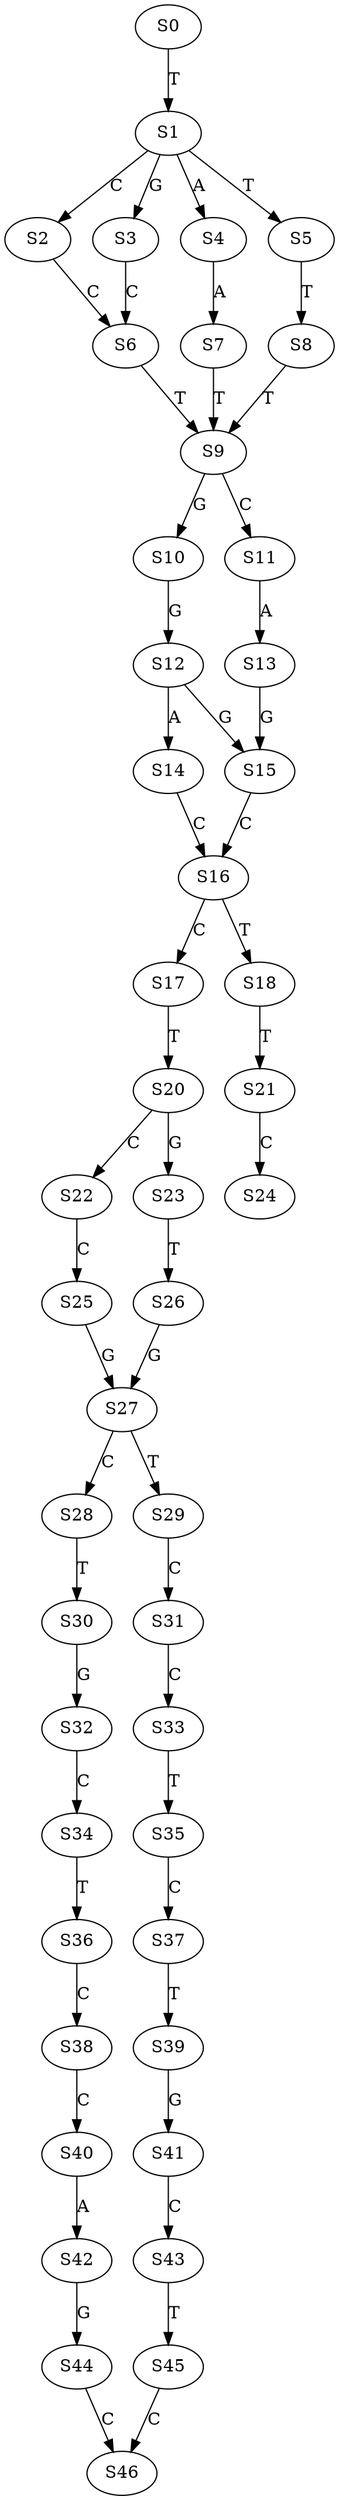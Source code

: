strict digraph  {
	S0 -> S1 [ label = T ];
	S1 -> S2 [ label = C ];
	S1 -> S3 [ label = G ];
	S1 -> S4 [ label = A ];
	S1 -> S5 [ label = T ];
	S2 -> S6 [ label = C ];
	S3 -> S6 [ label = C ];
	S4 -> S7 [ label = A ];
	S5 -> S8 [ label = T ];
	S6 -> S9 [ label = T ];
	S7 -> S9 [ label = T ];
	S8 -> S9 [ label = T ];
	S9 -> S10 [ label = G ];
	S9 -> S11 [ label = C ];
	S10 -> S12 [ label = G ];
	S11 -> S13 [ label = A ];
	S12 -> S14 [ label = A ];
	S12 -> S15 [ label = G ];
	S13 -> S15 [ label = G ];
	S14 -> S16 [ label = C ];
	S15 -> S16 [ label = C ];
	S16 -> S17 [ label = C ];
	S16 -> S18 [ label = T ];
	S17 -> S20 [ label = T ];
	S18 -> S21 [ label = T ];
	S20 -> S22 [ label = C ];
	S20 -> S23 [ label = G ];
	S21 -> S24 [ label = C ];
	S22 -> S25 [ label = C ];
	S23 -> S26 [ label = T ];
	S25 -> S27 [ label = G ];
	S26 -> S27 [ label = G ];
	S27 -> S28 [ label = C ];
	S27 -> S29 [ label = T ];
	S28 -> S30 [ label = T ];
	S29 -> S31 [ label = C ];
	S30 -> S32 [ label = G ];
	S31 -> S33 [ label = C ];
	S32 -> S34 [ label = C ];
	S33 -> S35 [ label = T ];
	S34 -> S36 [ label = T ];
	S35 -> S37 [ label = C ];
	S36 -> S38 [ label = C ];
	S37 -> S39 [ label = T ];
	S38 -> S40 [ label = C ];
	S39 -> S41 [ label = G ];
	S40 -> S42 [ label = A ];
	S41 -> S43 [ label = C ];
	S42 -> S44 [ label = G ];
	S43 -> S45 [ label = T ];
	S44 -> S46 [ label = C ];
	S45 -> S46 [ label = C ];
}
